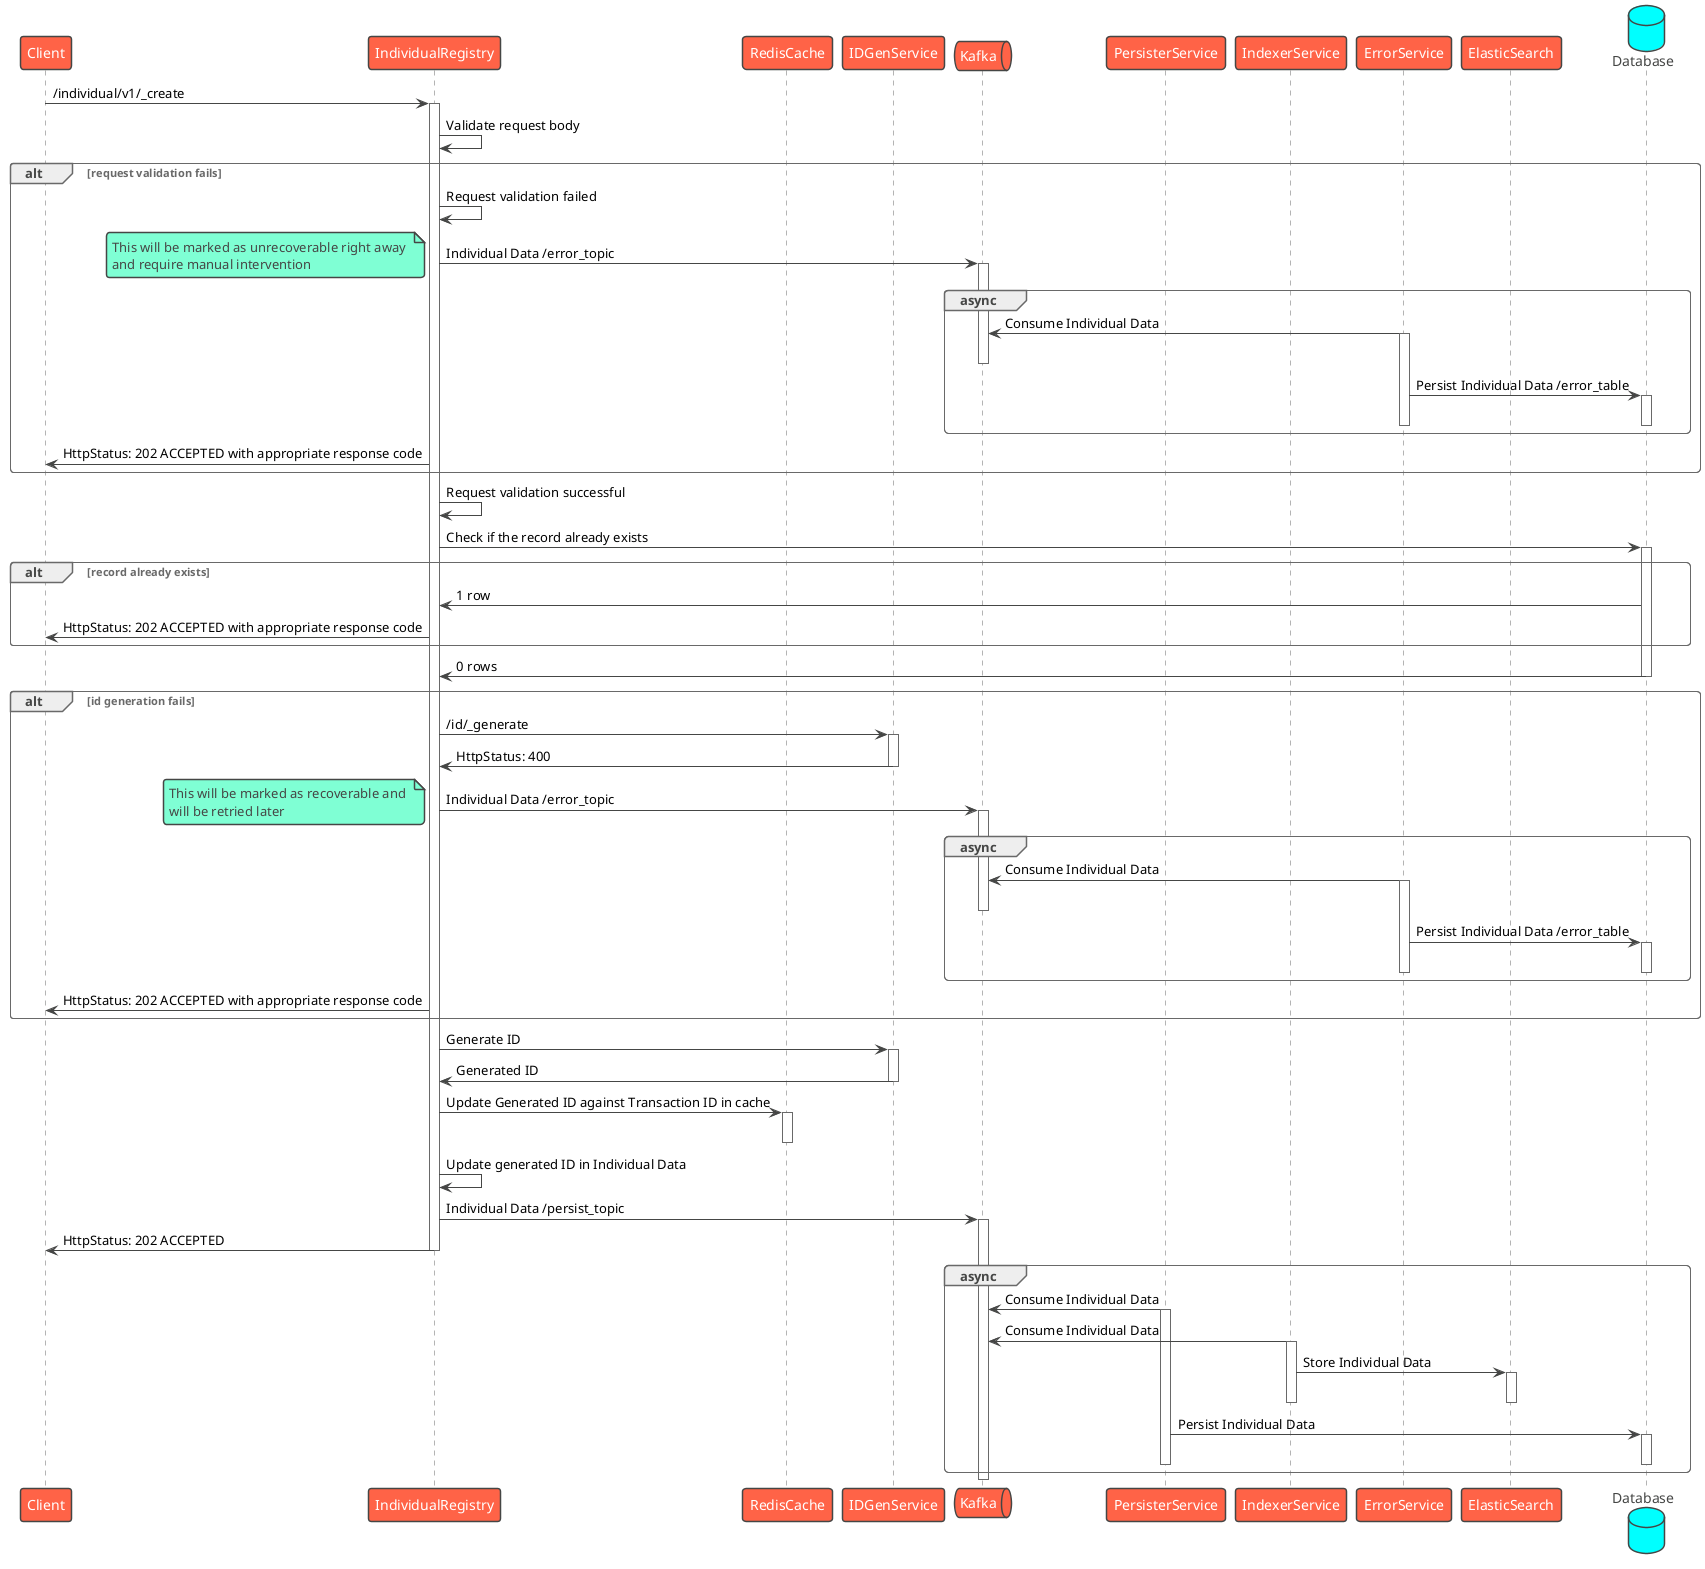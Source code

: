 @startuml Individual Registry - Create
!theme vibrant
participant Client as c
participant IndividualRegistry as ir
participant RedisCache as rc
participant IDGenService as idgen
queue Kafka as k
participant PersisterService as prs
participant IndexerService as idx
participant ErrorService as es
participant ElasticSearch as el
database Database as db
c -> ir : /individual/v1/_create
activate ir
ir -> ir: Validate request body
alt request validation fails
    ir -> ir: Request validation failed
    ir -> k: Individual Data /error_topic
    note left
        This will be marked as unrecoverable right away 
        and require manual intervention
    end note
    activate k
    group async
        es -> k: Consume Individual Data
        activate es
        deactivate k
        es -> db: Persist Individual Data /error_table
        activate db
        deactivate db
        deactivate es
    end
    ir -> c: HttpStatus: 202 ACCEPTED with appropriate response code
end
ir -> ir: Request validation successful
ir -> db: Check if the record already exists
alt record already exists
    activate db
    db -> ir: 1 row
    ir -> c: HttpStatus: 202 ACCEPTED with appropriate response code
end
db -> ir: 0 rows
deactivate db
alt id generation fails
    ir -> idgen: /id/_generate
    activate idgen
    idgen -> ir: HttpStatus: 400
    deactivate idgen
    ir -> k: Individual Data /error_topic
    note left
        This will be marked as recoverable and 
        will be retried later
    end note
    activate k
    group async
        es -> k: Consume Individual Data
        activate es
        deactivate k
        es -> db: Persist Individual Data /error_table
        activate db
        deactivate db
        deactivate es
    end
    ir -> c: HttpStatus: 202 ACCEPTED with appropriate response code
end
ir -> idgen: Generate ID
activate idgen
idgen -> ir: Generated ID
deactivate idgen
ir -> rc: Update Generated ID against Transaction ID in cache
activate rc
deactivate rc
ir -> ir: Update generated ID in Individual Data
ir -> k: Individual Data /persist_topic
activate k
ir -> c: HttpStatus: 202 ACCEPTED
deactivate ir
group async
    prs -> k: Consume Individual Data
    activate prs
    idx -> k: Consume Individual Data
    activate idx
    idx -> el: Store Individual Data
    activate el
    deactivate el
    deactivate idx
    prs -> db: Persist Individual Data
    activate db
    deactivate db
    deactivate prs
end
deactivate k
@enduml